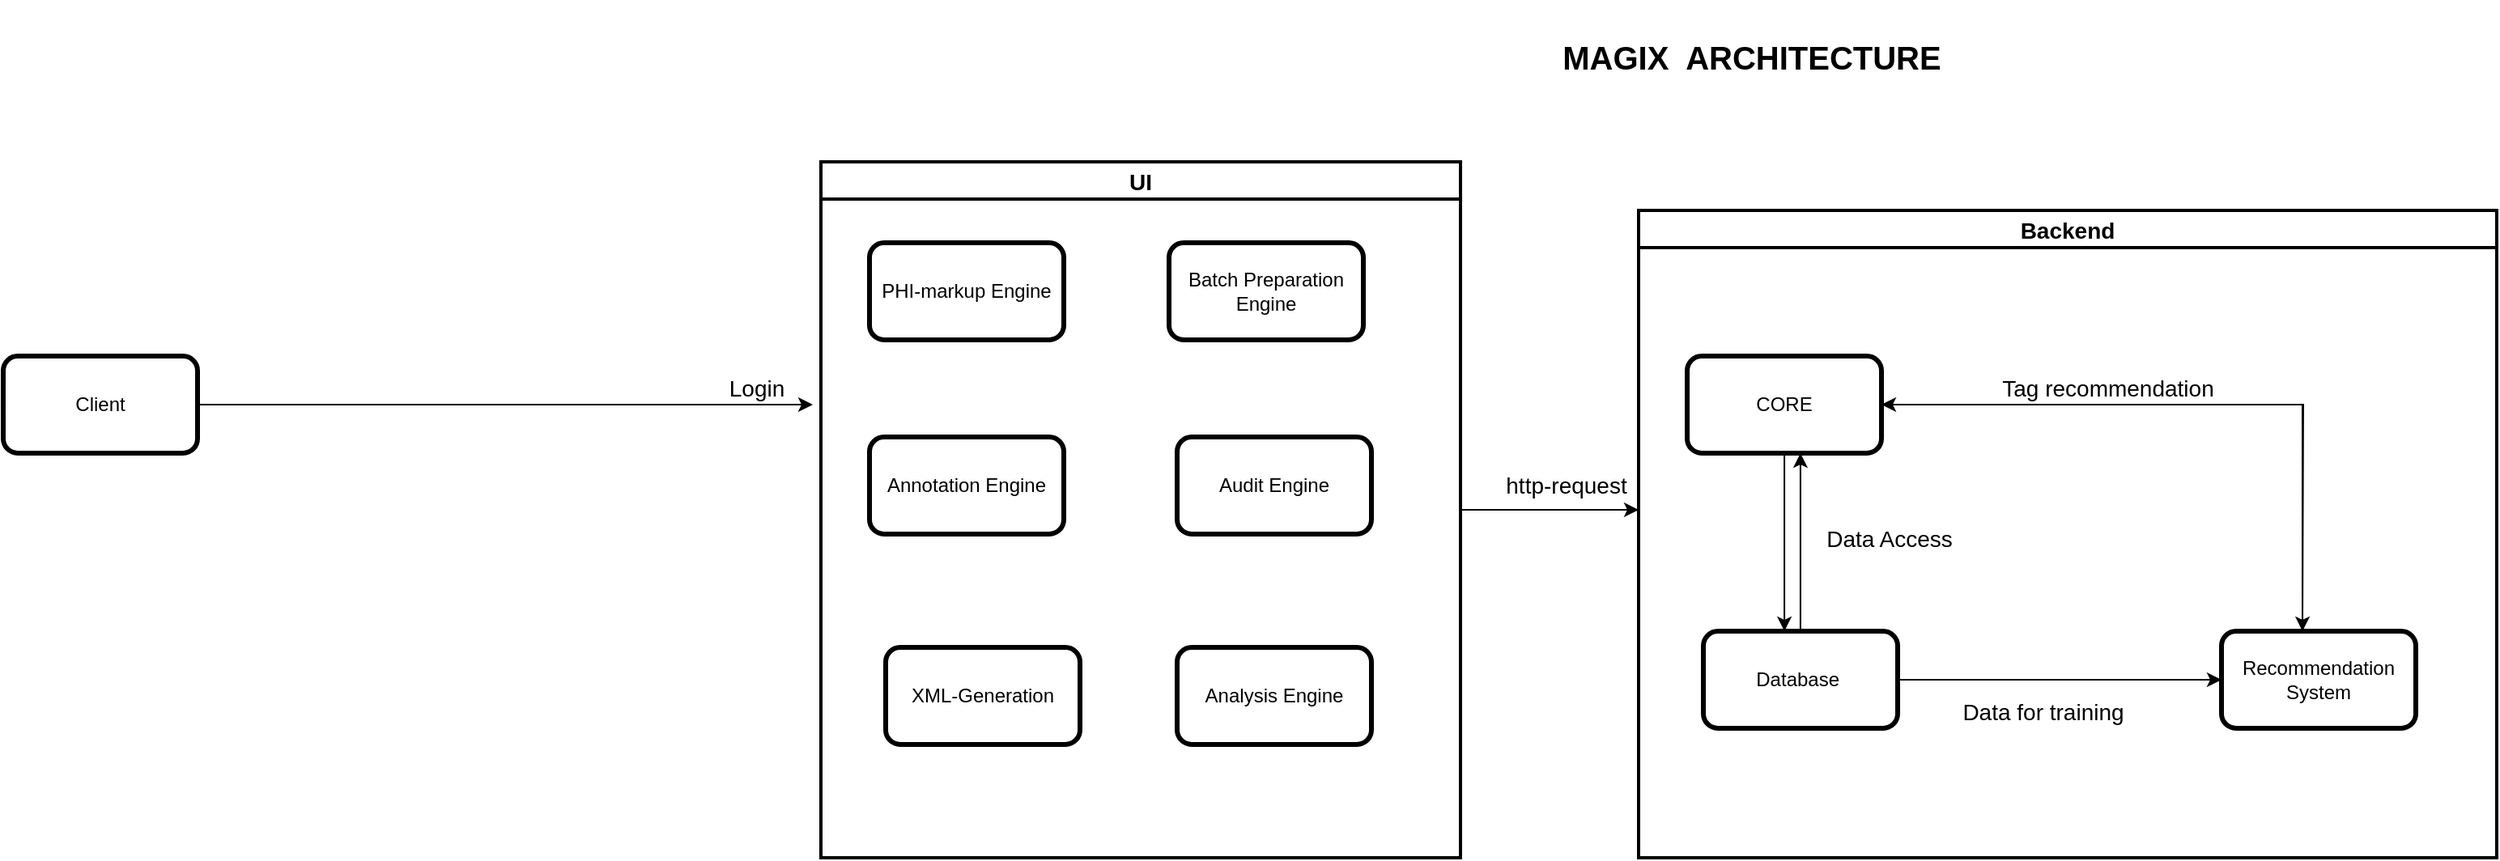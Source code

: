 <mxfile version="14.7.6" type="github">
  <diagram id="hACeFTANfD3MdC0z0pDQ" name="Page-1">
    <mxGraphModel dx="2272" dy="794" grid="1" gridSize="10" guides="1" tooltips="1" connect="1" arrows="1" fold="1" page="1" pageScale="1" pageWidth="850" pageHeight="1100" background="none" math="0" shadow="0">
      <root>
        <mxCell id="0" />
        <mxCell id="1" parent="0" />
        <mxCell id="mglS8GP5RweYmfvnkdKe-2" style="edgeStyle=orthogonalEdgeStyle;rounded=0;orthogonalLoop=1;jettySize=auto;html=1;fontSize=14;fontColor=none;" edge="1" parent="1" source="usE7sO5X4mrcG4s_s1Hf-3">
          <mxGeometry relative="1" as="geometry">
            <mxPoint y="460" as="targetPoint" />
          </mxGeometry>
        </mxCell>
        <mxCell id="usE7sO5X4mrcG4s_s1Hf-3" value="Client" style="rounded=1;whiteSpace=wrap;html=1;strokeWidth=3;" parent="1" vertex="1">
          <mxGeometry x="-500" y="430" width="120" height="60" as="geometry" />
        </mxCell>
        <mxCell id="usE7sO5X4mrcG4s_s1Hf-42" style="edgeStyle=orthogonalEdgeStyle;rounded=0;orthogonalLoop=1;jettySize=auto;html=1;entryX=0.417;entryY=0;entryDx=0;entryDy=0;entryPerimeter=0;fontSize=14;" parent="1" source="usE7sO5X4mrcG4s_s1Hf-16" target="usE7sO5X4mrcG4s_s1Hf-19" edge="1">
          <mxGeometry relative="1" as="geometry" />
        </mxCell>
        <mxCell id="usE7sO5X4mrcG4s_s1Hf-52" style="edgeStyle=orthogonalEdgeStyle;rounded=0;orthogonalLoop=1;jettySize=auto;html=1;fontSize=14;" parent="1" source="usE7sO5X4mrcG4s_s1Hf-16" edge="1">
          <mxGeometry relative="1" as="geometry">
            <mxPoint x="920" y="600" as="targetPoint" />
          </mxGeometry>
        </mxCell>
        <mxCell id="usE7sO5X4mrcG4s_s1Hf-16" value="CORE" style="rounded=1;whiteSpace=wrap;html=1;labelBorderColor=none;strokeWidth=3;" parent="1" vertex="1">
          <mxGeometry x="540" y="430" width="120" height="60" as="geometry" />
        </mxCell>
        <mxCell id="usE7sO5X4mrcG4s_s1Hf-44" style="edgeStyle=orthogonalEdgeStyle;rounded=0;orthogonalLoop=1;jettySize=auto;html=1;entryX=0.583;entryY=1;entryDx=0;entryDy=0;entryPerimeter=0;fontSize=14;" parent="1" source="usE7sO5X4mrcG4s_s1Hf-19" target="usE7sO5X4mrcG4s_s1Hf-16" edge="1">
          <mxGeometry relative="1" as="geometry" />
        </mxCell>
        <mxCell id="usE7sO5X4mrcG4s_s1Hf-47" style="edgeStyle=orthogonalEdgeStyle;rounded=0;orthogonalLoop=1;jettySize=auto;html=1;entryX=0;entryY=0.5;entryDx=0;entryDy=0;fontSize=14;" parent="1" source="usE7sO5X4mrcG4s_s1Hf-19" target="usE7sO5X4mrcG4s_s1Hf-20" edge="1">
          <mxGeometry relative="1" as="geometry" />
        </mxCell>
        <mxCell id="usE7sO5X4mrcG4s_s1Hf-19" value="Database&amp;nbsp;" style="rounded=1;whiteSpace=wrap;html=1;strokeWidth=3;" parent="1" vertex="1">
          <mxGeometry x="550" y="600" width="120" height="60" as="geometry" />
        </mxCell>
        <mxCell id="usE7sO5X4mrcG4s_s1Hf-39" style="edgeStyle=orthogonalEdgeStyle;rounded=0;orthogonalLoop=1;jettySize=auto;html=1;entryX=1;entryY=0.5;entryDx=0;entryDy=0;fontSize=14;" parent="1" source="usE7sO5X4mrcG4s_s1Hf-20" target="usE7sO5X4mrcG4s_s1Hf-16" edge="1">
          <mxGeometry relative="1" as="geometry">
            <Array as="points">
              <mxPoint x="920" y="460" />
            </Array>
          </mxGeometry>
        </mxCell>
        <mxCell id="usE7sO5X4mrcG4s_s1Hf-20" value="Recommendation System" style="rounded=1;whiteSpace=wrap;html=1;strokeWidth=3;" parent="1" vertex="1">
          <mxGeometry x="870" y="600" width="120" height="60" as="geometry" />
        </mxCell>
        <mxCell id="usE7sO5X4mrcG4s_s1Hf-21" value="&lt;b style=&quot;font-size: 20px;&quot;&gt;MAGIX&amp;nbsp; ARCHITECTURE&lt;/b&gt;" style="text;html=1;strokeColor=none;fillColor=none;align=center;verticalAlign=middle;whiteSpace=wrap;rounded=0;fontSize=20;" parent="1" vertex="1">
          <mxGeometry x="440" y="210" width="280" height="70" as="geometry" />
        </mxCell>
        <mxCell id="usE7sO5X4mrcG4s_s1Hf-25" value="http-request" style="text;html=1;align=center;verticalAlign=middle;resizable=0;points=[];autosize=1;strokeColor=none;fontSize=14;" parent="1" vertex="1">
          <mxGeometry x="420" y="500" width="90" height="20" as="geometry" />
        </mxCell>
        <mxCell id="usE7sO5X4mrcG4s_s1Hf-30" value="&lt;font style=&quot;font-size: 14px&quot;&gt;Data Access&lt;/font&gt;" style="text;html=1;strokeColor=none;fillColor=none;align=center;verticalAlign=middle;whiteSpace=wrap;rounded=0;fontSize=20;" parent="1" vertex="1">
          <mxGeometry x="590" y="530" width="150" height="20" as="geometry" />
        </mxCell>
        <mxCell id="usE7sO5X4mrcG4s_s1Hf-34" value="Data for training" style="text;html=1;strokeColor=none;fillColor=none;align=center;verticalAlign=middle;whiteSpace=wrap;rounded=0;fontSize=14;" parent="1" vertex="1">
          <mxGeometry x="690" y="640" width="140" height="20" as="geometry" />
        </mxCell>
        <mxCell id="usE7sO5X4mrcG4s_s1Hf-51" value="Login" style="text;html=1;align=center;verticalAlign=middle;resizable=0;points=[];autosize=1;strokeColor=none;fontSize=14;" parent="1" vertex="1">
          <mxGeometry x="-60" y="440" width="50" height="20" as="geometry" />
        </mxCell>
        <mxCell id="usE7sO5X4mrcG4s_s1Hf-53" value="Tag recommendation" style="text;html=1;strokeColor=none;fillColor=none;align=center;verticalAlign=middle;whiteSpace=wrap;rounded=0;fontSize=14;" parent="1" vertex="1">
          <mxGeometry x="730" y="440" width="140" height="20" as="geometry" />
        </mxCell>
        <mxCell id="usE7sO5X4mrcG4s_s1Hf-56" value="Backend" style="swimlane;labelBackgroundColor=none;fontSize=14;fontColor=none;strokeWidth=2;" parent="1" vertex="1">
          <mxGeometry x="510" y="340" width="530" height="400" as="geometry" />
        </mxCell>
        <mxCell id="mglS8GP5RweYmfvnkdKe-3" style="edgeStyle=orthogonalEdgeStyle;rounded=0;orthogonalLoop=1;jettySize=auto;html=1;fontSize=14;fontColor=none;" edge="1" parent="1" source="mglS8GP5RweYmfvnkdKe-1">
          <mxGeometry relative="1" as="geometry">
            <mxPoint x="510" y="525" as="targetPoint" />
          </mxGeometry>
        </mxCell>
        <mxCell id="mglS8GP5RweYmfvnkdKe-1" value="UI" style="swimlane;labelBackgroundColor=none;fontSize=14;fontColor=none;strokeWidth=2;" vertex="1" parent="1">
          <mxGeometry x="5" y="310" width="395" height="430" as="geometry" />
        </mxCell>
        <mxCell id="usE7sO5X4mrcG4s_s1Hf-6" value="PHI-markup Engine" style="rounded=1;whiteSpace=wrap;html=1;strokeWidth=3;" parent="mglS8GP5RweYmfvnkdKe-1" vertex="1">
          <mxGeometry x="30" y="50" width="120" height="60" as="geometry" />
        </mxCell>
        <mxCell id="mglS8GP5RweYmfvnkdKe-4" value="Annotation Engine" style="rounded=1;whiteSpace=wrap;html=1;strokeWidth=3;" vertex="1" parent="mglS8GP5RweYmfvnkdKe-1">
          <mxGeometry x="30" y="170" width="120" height="60" as="geometry" />
        </mxCell>
        <mxCell id="mglS8GP5RweYmfvnkdKe-5" value="Audit Engine" style="rounded=1;whiteSpace=wrap;html=1;strokeWidth=3;" vertex="1" parent="mglS8GP5RweYmfvnkdKe-1">
          <mxGeometry x="220" y="170" width="120" height="60" as="geometry" />
        </mxCell>
        <mxCell id="mglS8GP5RweYmfvnkdKe-6" value="Analysis Engine" style="rounded=1;whiteSpace=wrap;html=1;strokeWidth=3;" vertex="1" parent="mglS8GP5RweYmfvnkdKe-1">
          <mxGeometry x="220" y="300" width="120" height="60" as="geometry" />
        </mxCell>
        <mxCell id="mglS8GP5RweYmfvnkdKe-12" value="Batch Preparation Engine" style="rounded=1;whiteSpace=wrap;html=1;strokeWidth=3;" vertex="1" parent="mglS8GP5RweYmfvnkdKe-1">
          <mxGeometry x="215" y="50" width="120" height="60" as="geometry" />
        </mxCell>
        <mxCell id="mglS8GP5RweYmfvnkdKe-13" value="XML-Generation" style="rounded=1;whiteSpace=wrap;html=1;strokeWidth=3;" vertex="1" parent="mglS8GP5RweYmfvnkdKe-1">
          <mxGeometry x="40" y="300" width="120" height="60" as="geometry" />
        </mxCell>
      </root>
    </mxGraphModel>
  </diagram>
</mxfile>
